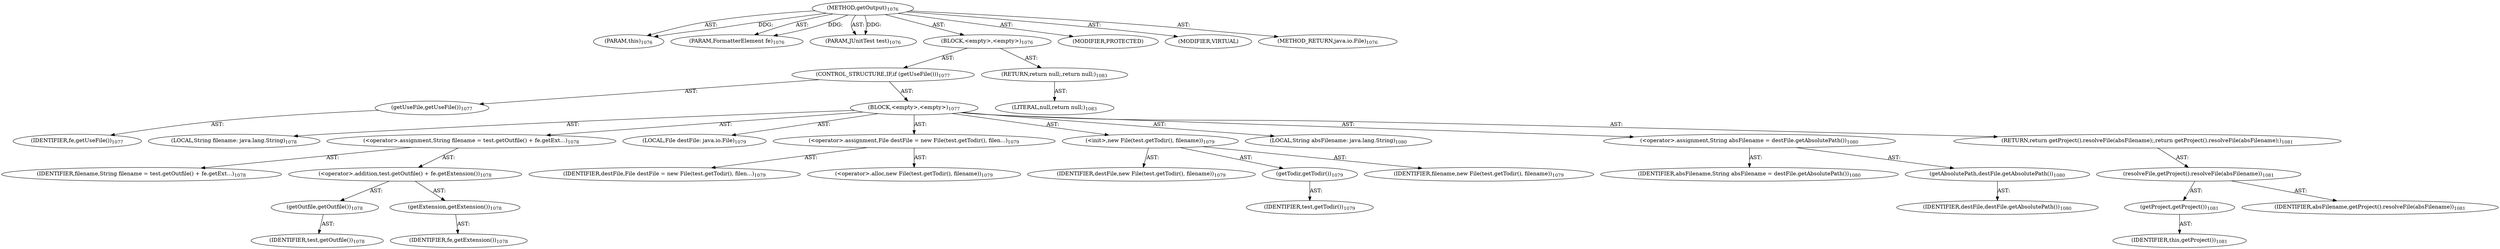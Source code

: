 digraph "getOutput" {  
"111669149743" [label = <(METHOD,getOutput)<SUB>1076</SUB>> ]
"115964117012" [label = <(PARAM,this)<SUB>1076</SUB>> ]
"115964117081" [label = <(PARAM,FormatterElement fe)<SUB>1076</SUB>> ]
"115964117082" [label = <(PARAM,JUnitTest test)<SUB>1076</SUB>> ]
"25769803901" [label = <(BLOCK,&lt;empty&gt;,&lt;empty&gt;)<SUB>1076</SUB>> ]
"47244640325" [label = <(CONTROL_STRUCTURE,IF,if (getUseFile()))<SUB>1077</SUB>> ]
"30064771700" [label = <(getUseFile,getUseFile())<SUB>1077</SUB>> ]
"68719477273" [label = <(IDENTIFIER,fe,getUseFile())<SUB>1077</SUB>> ]
"25769803902" [label = <(BLOCK,&lt;empty&gt;,&lt;empty&gt;)<SUB>1077</SUB>> ]
"94489280578" [label = <(LOCAL,String filename: java.lang.String)<SUB>1078</SUB>> ]
"30064771701" [label = <(&lt;operator&gt;.assignment,String filename = test.getOutfile() + fe.getExt...)<SUB>1078</SUB>> ]
"68719477274" [label = <(IDENTIFIER,filename,String filename = test.getOutfile() + fe.getExt...)<SUB>1078</SUB>> ]
"30064771702" [label = <(&lt;operator&gt;.addition,test.getOutfile() + fe.getExtension())<SUB>1078</SUB>> ]
"30064771703" [label = <(getOutfile,getOutfile())<SUB>1078</SUB>> ]
"68719477275" [label = <(IDENTIFIER,test,getOutfile())<SUB>1078</SUB>> ]
"30064771704" [label = <(getExtension,getExtension())<SUB>1078</SUB>> ]
"68719477276" [label = <(IDENTIFIER,fe,getExtension())<SUB>1078</SUB>> ]
"94489280579" [label = <(LOCAL,File destFile: java.io.File)<SUB>1079</SUB>> ]
"30064771705" [label = <(&lt;operator&gt;.assignment,File destFile = new File(test.getTodir(), filen...)<SUB>1079</SUB>> ]
"68719477277" [label = <(IDENTIFIER,destFile,File destFile = new File(test.getTodir(), filen...)<SUB>1079</SUB>> ]
"30064771706" [label = <(&lt;operator&gt;.alloc,new File(test.getTodir(), filename))<SUB>1079</SUB>> ]
"30064771707" [label = <(&lt;init&gt;,new File(test.getTodir(), filename))<SUB>1079</SUB>> ]
"68719477278" [label = <(IDENTIFIER,destFile,new File(test.getTodir(), filename))<SUB>1079</SUB>> ]
"30064771708" [label = <(getTodir,getTodir())<SUB>1079</SUB>> ]
"68719477279" [label = <(IDENTIFIER,test,getTodir())<SUB>1079</SUB>> ]
"68719477280" [label = <(IDENTIFIER,filename,new File(test.getTodir(), filename))<SUB>1079</SUB>> ]
"94489280580" [label = <(LOCAL,String absFilename: java.lang.String)<SUB>1080</SUB>> ]
"30064771709" [label = <(&lt;operator&gt;.assignment,String absFilename = destFile.getAbsolutePath())<SUB>1080</SUB>> ]
"68719477281" [label = <(IDENTIFIER,absFilename,String absFilename = destFile.getAbsolutePath())<SUB>1080</SUB>> ]
"30064771710" [label = <(getAbsolutePath,destFile.getAbsolutePath())<SUB>1080</SUB>> ]
"68719477282" [label = <(IDENTIFIER,destFile,destFile.getAbsolutePath())<SUB>1080</SUB>> ]
"146028888081" [label = <(RETURN,return getProject().resolveFile(absFilename);,return getProject().resolveFile(absFilename);)<SUB>1081</SUB>> ]
"30064771711" [label = <(resolveFile,getProject().resolveFile(absFilename))<SUB>1081</SUB>> ]
"30064771712" [label = <(getProject,getProject())<SUB>1081</SUB>> ]
"68719476797" [label = <(IDENTIFIER,this,getProject())<SUB>1081</SUB>> ]
"68719477283" [label = <(IDENTIFIER,absFilename,getProject().resolveFile(absFilename))<SUB>1081</SUB>> ]
"146028888082" [label = <(RETURN,return null;,return null;)<SUB>1083</SUB>> ]
"90194313325" [label = <(LITERAL,null,return null;)<SUB>1083</SUB>> ]
"133143986291" [label = <(MODIFIER,PROTECTED)> ]
"133143986292" [label = <(MODIFIER,VIRTUAL)> ]
"128849018927" [label = <(METHOD_RETURN,java.io.File)<SUB>1076</SUB>> ]
  "111669149743" -> "115964117012"  [ label = "AST: "] 
  "111669149743" -> "115964117081"  [ label = "AST: "] 
  "111669149743" -> "115964117082"  [ label = "AST: "] 
  "111669149743" -> "25769803901"  [ label = "AST: "] 
  "111669149743" -> "133143986291"  [ label = "AST: "] 
  "111669149743" -> "133143986292"  [ label = "AST: "] 
  "111669149743" -> "128849018927"  [ label = "AST: "] 
  "25769803901" -> "47244640325"  [ label = "AST: "] 
  "25769803901" -> "146028888082"  [ label = "AST: "] 
  "47244640325" -> "30064771700"  [ label = "AST: "] 
  "47244640325" -> "25769803902"  [ label = "AST: "] 
  "30064771700" -> "68719477273"  [ label = "AST: "] 
  "25769803902" -> "94489280578"  [ label = "AST: "] 
  "25769803902" -> "30064771701"  [ label = "AST: "] 
  "25769803902" -> "94489280579"  [ label = "AST: "] 
  "25769803902" -> "30064771705"  [ label = "AST: "] 
  "25769803902" -> "30064771707"  [ label = "AST: "] 
  "25769803902" -> "94489280580"  [ label = "AST: "] 
  "25769803902" -> "30064771709"  [ label = "AST: "] 
  "25769803902" -> "146028888081"  [ label = "AST: "] 
  "30064771701" -> "68719477274"  [ label = "AST: "] 
  "30064771701" -> "30064771702"  [ label = "AST: "] 
  "30064771702" -> "30064771703"  [ label = "AST: "] 
  "30064771702" -> "30064771704"  [ label = "AST: "] 
  "30064771703" -> "68719477275"  [ label = "AST: "] 
  "30064771704" -> "68719477276"  [ label = "AST: "] 
  "30064771705" -> "68719477277"  [ label = "AST: "] 
  "30064771705" -> "30064771706"  [ label = "AST: "] 
  "30064771707" -> "68719477278"  [ label = "AST: "] 
  "30064771707" -> "30064771708"  [ label = "AST: "] 
  "30064771707" -> "68719477280"  [ label = "AST: "] 
  "30064771708" -> "68719477279"  [ label = "AST: "] 
  "30064771709" -> "68719477281"  [ label = "AST: "] 
  "30064771709" -> "30064771710"  [ label = "AST: "] 
  "30064771710" -> "68719477282"  [ label = "AST: "] 
  "146028888081" -> "30064771711"  [ label = "AST: "] 
  "30064771711" -> "30064771712"  [ label = "AST: "] 
  "30064771711" -> "68719477283"  [ label = "AST: "] 
  "30064771712" -> "68719476797"  [ label = "AST: "] 
  "146028888082" -> "90194313325"  [ label = "AST: "] 
  "111669149743" -> "115964117012"  [ label = "DDG: "] 
  "111669149743" -> "115964117081"  [ label = "DDG: "] 
  "111669149743" -> "115964117082"  [ label = "DDG: "] 
}
